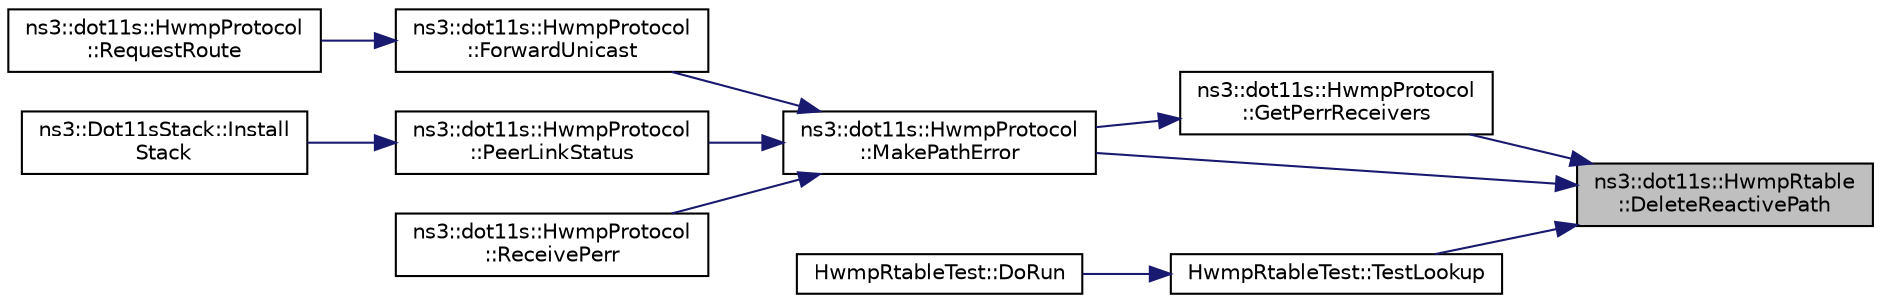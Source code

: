 digraph "ns3::dot11s::HwmpRtable::DeleteReactivePath"
{
 // LATEX_PDF_SIZE
  edge [fontname="Helvetica",fontsize="10",labelfontname="Helvetica",labelfontsize="10"];
  node [fontname="Helvetica",fontsize="10",shape=record];
  rankdir="RL";
  Node1 [label="ns3::dot11s::HwmpRtable\l::DeleteReactivePath",height=0.2,width=0.4,color="black", fillcolor="grey75", style="filled", fontcolor="black",tooltip=" "];
  Node1 -> Node2 [dir="back",color="midnightblue",fontsize="10",style="solid",fontname="Helvetica"];
  Node2 [label="ns3::dot11s::HwmpProtocol\l::GetPerrReceivers",height=0.2,width=0.4,color="black", fillcolor="white", style="filled",URL="$classns3_1_1dot11s_1_1_hwmp_protocol.html#ae0b4e176bf1e9251f6637794dbfbd6cb",tooltip="Get PERR receivers."];
  Node2 -> Node3 [dir="back",color="midnightblue",fontsize="10",style="solid",fontname="Helvetica"];
  Node3 [label="ns3::dot11s::HwmpProtocol\l::MakePathError",height=0.2,width=0.4,color="black", fillcolor="white", style="filled",URL="$classns3_1_1dot11s_1_1_hwmp_protocol.html#a214ed61f71ad4537ccb10189d04b981f",tooltip="forms a path error information element when list of destination fails on a given interface"];
  Node3 -> Node4 [dir="back",color="midnightblue",fontsize="10",style="solid",fontname="Helvetica"];
  Node4 [label="ns3::dot11s::HwmpProtocol\l::ForwardUnicast",height=0.2,width=0.4,color="black", fillcolor="white", style="filled",URL="$classns3_1_1dot11s_1_1_hwmp_protocol.html#ad2284f9a590203f8c407e3ab03560edf",tooltip="Like RequestRoute, but for unicast packets."];
  Node4 -> Node5 [dir="back",color="midnightblue",fontsize="10",style="solid",fontname="Helvetica"];
  Node5 [label="ns3::dot11s::HwmpProtocol\l::RequestRoute",height=0.2,width=0.4,color="black", fillcolor="white", style="filled",URL="$classns3_1_1dot11s_1_1_hwmp_protocol.html#aedaf2770cdde104e445b870fd9b37617",tooltip="Route request, inherited from MeshL2RoutingProtocol."];
  Node3 -> Node6 [dir="back",color="midnightblue",fontsize="10",style="solid",fontname="Helvetica"];
  Node6 [label="ns3::dot11s::HwmpProtocol\l::PeerLinkStatus",height=0.2,width=0.4,color="black", fillcolor="white", style="filled",URL="$classns3_1_1dot11s_1_1_hwmp_protocol.html#a7ebcbc95e74731ece41e1ee5df33c9ce",tooltip="Peer link status function."];
  Node6 -> Node7 [dir="back",color="midnightblue",fontsize="10",style="solid",fontname="Helvetica"];
  Node7 [label="ns3::Dot11sStack::Install\lStack",height=0.2,width=0.4,color="black", fillcolor="white", style="filled",URL="$classns3_1_1_dot11s_stack.html#a2a30483cc69c61c837fbf43f829a2dd3",tooltip="Install an 802.11s stack."];
  Node3 -> Node8 [dir="back",color="midnightblue",fontsize="10",style="solid",fontname="Helvetica"];
  Node8 [label="ns3::dot11s::HwmpProtocol\l::ReceivePerr",height=0.2,width=0.4,color="black", fillcolor="white", style="filled",URL="$classns3_1_1dot11s_1_1_hwmp_protocol.html#a7edde87a1f7d85a87e14075c52691075",tooltip="Handler for receiving Path Error."];
  Node1 -> Node3 [dir="back",color="midnightblue",fontsize="10",style="solid",fontname="Helvetica"];
  Node1 -> Node9 [dir="back",color="midnightblue",fontsize="10",style="solid",fontname="Helvetica"];
  Node9 [label="HwmpRtableTest::TestLookup",height=0.2,width=0.4,color="black", fillcolor="white", style="filled",URL="$class_hwmp_rtable_test.html#a448f1f9bce7965fe1ae4d541f4fe8f18",tooltip="Test Add apth and lookup path;."];
  Node9 -> Node10 [dir="back",color="midnightblue",fontsize="10",style="solid",fontname="Helvetica"];
  Node10 [label="HwmpRtableTest::DoRun",height=0.2,width=0.4,color="black", fillcolor="white", style="filled",URL="$class_hwmp_rtable_test.html#aeba47e3dbdade2299df5fb28e4cc7f49",tooltip="Implementation to actually run this TestCase."];
}
